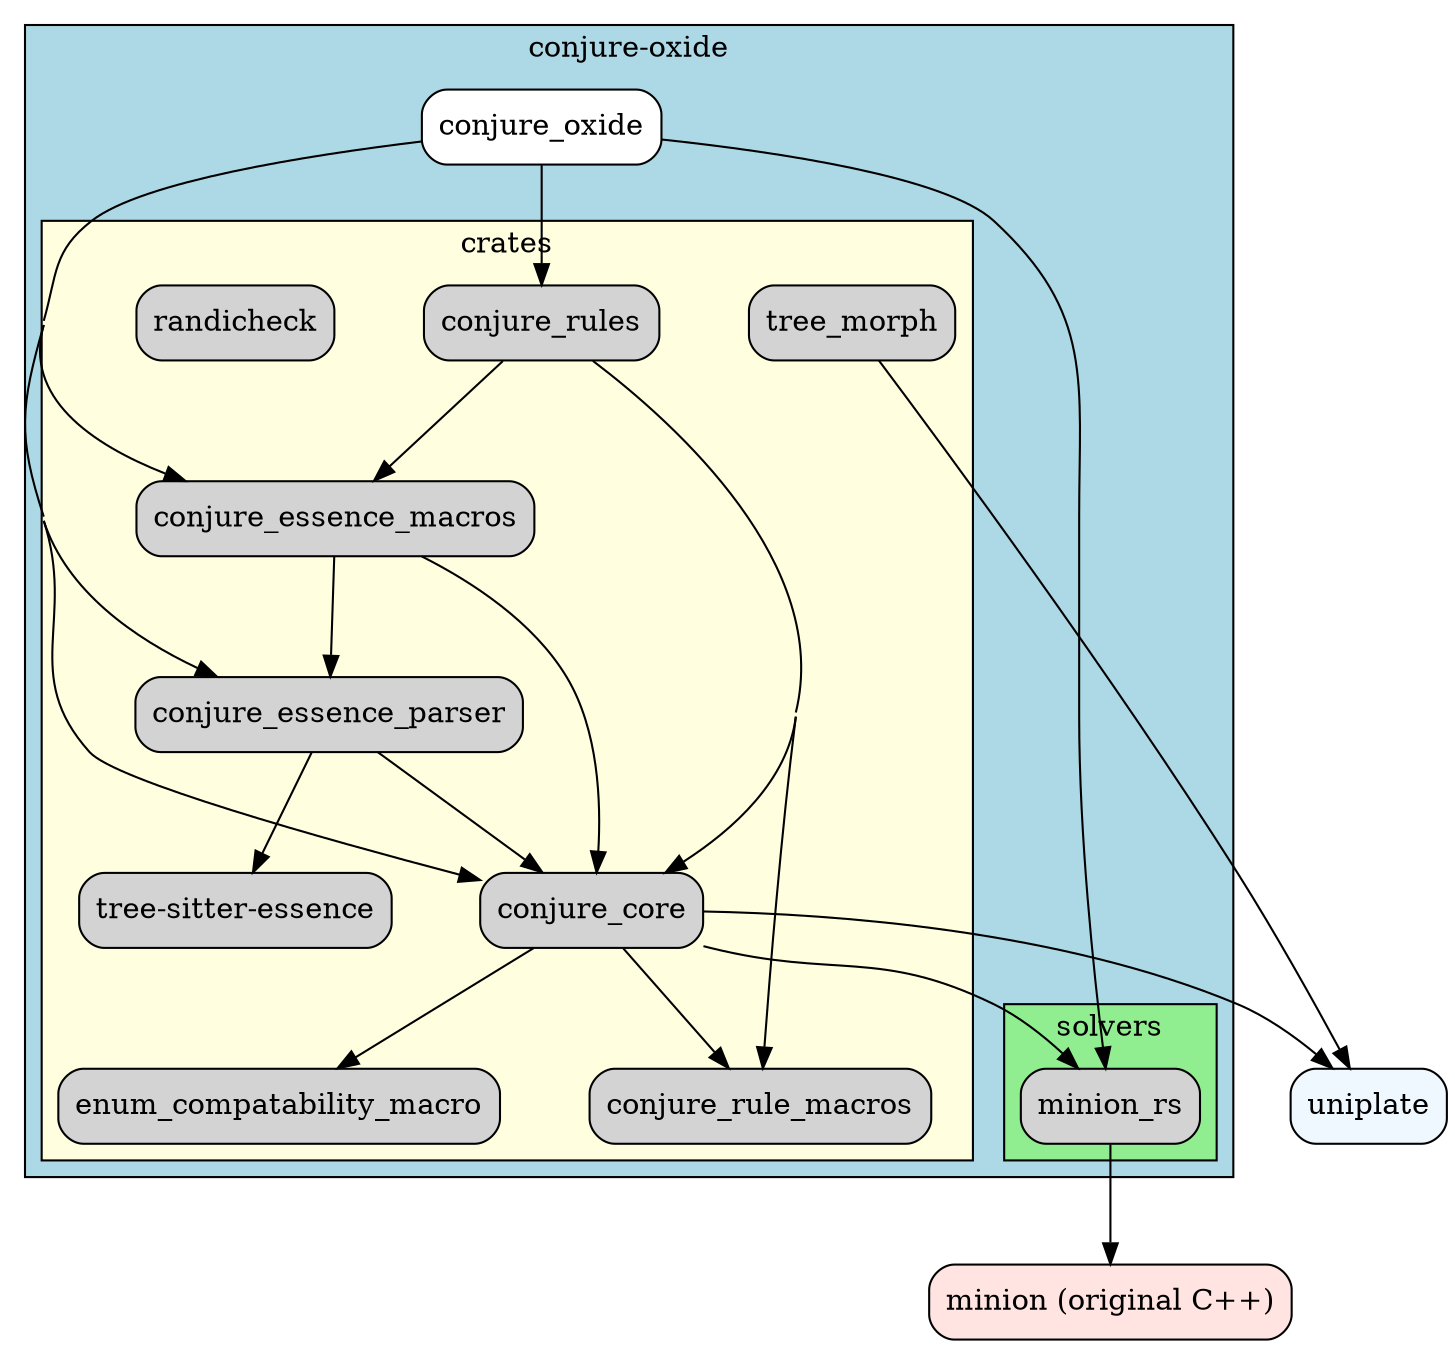 digraph G {
    overlap = false;
    rankdir = TB; // top to bottom (try also LR - left to right)
    beautify = true;
    concentrate = true;
    splines = true; // try also: polyline, ortho
    nodesep = 0.6;   // node separation
    ranksep = 0.8;   // rank (i.e. nodes on same level of the tree) separation

    // Global node attributes
    node [shape=box, style="rounded,filled", fillcolor=lightgrey];

    subgraph cluster_0 {
        label = "conjure-oxide";
        style="filled";
        fillcolor="lightblue"; // Color for the main cluster
        cluster = true; // Ensure this is treated as a cluster

        conjure_oxide [fillcolor=white]; // Highlight the main node

        subgraph cluster_1 {
            label = "crates";
            style="filled";
            fillcolor="lightyellow"; // Color for crates cluster
            cluster = true;

            conjure_core;
            conjure_rules;
            conjure_rule_macros;
            conjure_essence_macros;
            conjure_essence_parser;
            "tree-sitter-essence";
            tree_morph;
            randicheck;
            enum_compatability_macro;
        }

        subgraph cluster_2 {
            label = "solvers";
            style="filled";
            fillcolor="#90EE90"; // Color for solvers cluster
            cluster = true;

            minion_rs;
        }
    }

    uniplate [fillcolor=aliceblue];
    "minion (original C++)" [fillcolor=mistyrose];

    // Edges
    conjure_oxide -> conjure_core;
    conjure_oxide -> conjure_rules;
    conjure_oxide -> minion_rs;
    conjure_oxide -> conjure_essence_parser;
    conjure_oxide -> conjure_essence_macros;

    conjure_core -> uniplate;
    conjure_core -> minion_rs;
    conjure_core -> enum_compatability_macro;
    conjure_core -> conjure_rule_macros;

    conjure_essence_macros -> conjure_core;
    conjure_essence_macros -> conjure_essence_parser;

    conjure_rules -> conjure_core;
    conjure_rules -> conjure_rule_macros;
    conjure_rules -> conjure_essence_macros;

    conjure_essence_parser -> conjure_core;
    conjure_essence_parser -> "tree-sitter-essence";

    tree_morph -> uniplate;
    minion_rs -> "minion (original C++)";
}